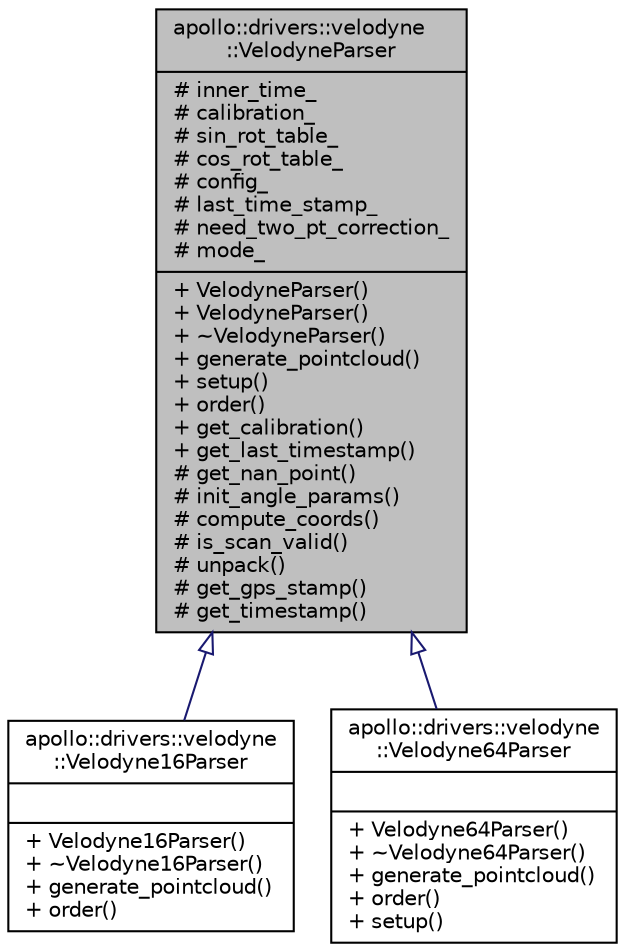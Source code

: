 digraph "apollo::drivers::velodyne::VelodyneParser"
{
  edge [fontname="Helvetica",fontsize="10",labelfontname="Helvetica",labelfontsize="10"];
  node [fontname="Helvetica",fontsize="10",shape=record];
  Node1 [label="{apollo::drivers::velodyne\l::VelodyneParser\n|# inner_time_\l# calibration_\l# sin_rot_table_\l# cos_rot_table_\l# config_\l# last_time_stamp_\l# need_two_pt_correction_\l# mode_\l|+ VelodyneParser()\l+ VelodyneParser()\l+ ~VelodyneParser()\l+ generate_pointcloud()\l+ setup()\l+ order()\l+ get_calibration()\l+ get_last_timestamp()\l# get_nan_point()\l# init_angle_params()\l# compute_coords()\l# is_scan_valid()\l# unpack()\l# get_gps_stamp()\l# get_timestamp()\l}",height=0.2,width=0.4,color="black", fillcolor="grey75", style="filled" fontcolor="black"];
  Node1 -> Node2 [dir="back",color="midnightblue",fontsize="10",style="solid",arrowtail="onormal",fontname="Helvetica"];
  Node2 [label="{apollo::drivers::velodyne\l::Velodyne16Parser\n||+ Velodyne16Parser()\l+ ~Velodyne16Parser()\l+ generate_pointcloud()\l+ order()\l}",height=0.2,width=0.4,color="black", fillcolor="white", style="filled",URL="$classapollo_1_1drivers_1_1velodyne_1_1Velodyne16Parser.html"];
  Node1 -> Node3 [dir="back",color="midnightblue",fontsize="10",style="solid",arrowtail="onormal",fontname="Helvetica"];
  Node3 [label="{apollo::drivers::velodyne\l::Velodyne64Parser\n||+ Velodyne64Parser()\l+ ~Velodyne64Parser()\l+ generate_pointcloud()\l+ order()\l+ setup()\l}",height=0.2,width=0.4,color="black", fillcolor="white", style="filled",URL="$classapollo_1_1drivers_1_1velodyne_1_1Velodyne64Parser.html"];
}
